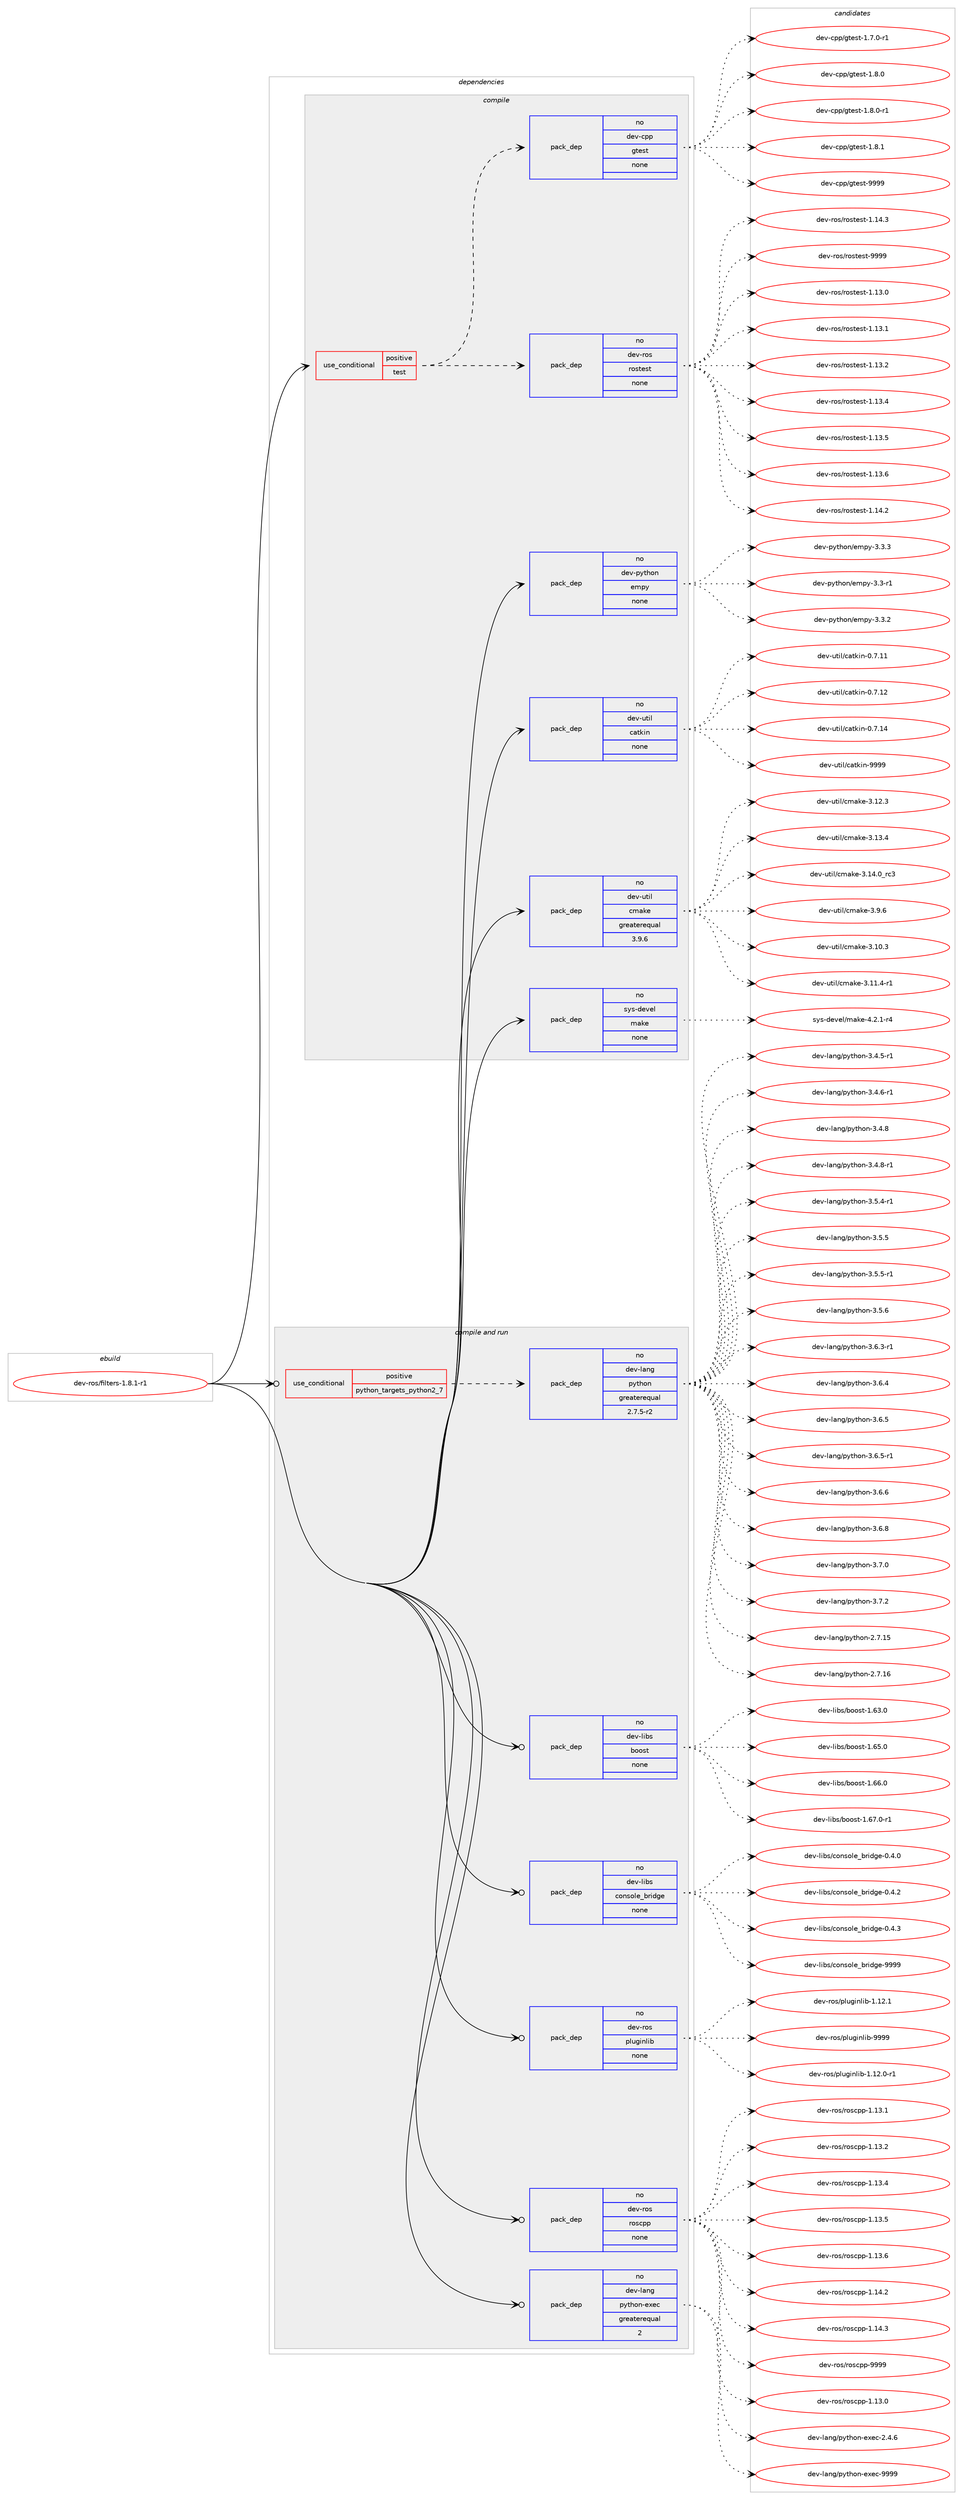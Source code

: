 digraph prolog {

# *************
# Graph options
# *************

newrank=true;
concentrate=true;
compound=true;
graph [rankdir=LR,fontname=Helvetica,fontsize=10,ranksep=1.5];#, ranksep=2.5, nodesep=0.2];
edge  [arrowhead=vee];
node  [fontname=Helvetica,fontsize=10];

# **********
# The ebuild
# **********

subgraph cluster_leftcol {
color=gray;
rank=same;
label=<<i>ebuild</i>>;
id [label="dev-ros/filters-1.8.1-r1", color=red, width=4, href="../dev-ros/filters-1.8.1-r1.svg"];
}

# ****************
# The dependencies
# ****************

subgraph cluster_midcol {
color=gray;
label=<<i>dependencies</i>>;
subgraph cluster_compile {
fillcolor="#eeeeee";
style=filled;
label=<<i>compile</i>>;
subgraph cond388379 {
dependency1455263 [label=<<TABLE BORDER="0" CELLBORDER="1" CELLSPACING="0" CELLPADDING="4"><TR><TD ROWSPAN="3" CELLPADDING="10">use_conditional</TD></TR><TR><TD>positive</TD></TR><TR><TD>test</TD></TR></TABLE>>, shape=none, color=red];
subgraph pack1043494 {
dependency1455264 [label=<<TABLE BORDER="0" CELLBORDER="1" CELLSPACING="0" CELLPADDING="4" WIDTH="220"><TR><TD ROWSPAN="6" CELLPADDING="30">pack_dep</TD></TR><TR><TD WIDTH="110">no</TD></TR><TR><TD>dev-ros</TD></TR><TR><TD>rostest</TD></TR><TR><TD>none</TD></TR><TR><TD></TD></TR></TABLE>>, shape=none, color=blue];
}
dependency1455263:e -> dependency1455264:w [weight=20,style="dashed",arrowhead="vee"];
subgraph pack1043495 {
dependency1455265 [label=<<TABLE BORDER="0" CELLBORDER="1" CELLSPACING="0" CELLPADDING="4" WIDTH="220"><TR><TD ROWSPAN="6" CELLPADDING="30">pack_dep</TD></TR><TR><TD WIDTH="110">no</TD></TR><TR><TD>dev-cpp</TD></TR><TR><TD>gtest</TD></TR><TR><TD>none</TD></TR><TR><TD></TD></TR></TABLE>>, shape=none, color=blue];
}
dependency1455263:e -> dependency1455265:w [weight=20,style="dashed",arrowhead="vee"];
}
id:e -> dependency1455263:w [weight=20,style="solid",arrowhead="vee"];
subgraph pack1043496 {
dependency1455266 [label=<<TABLE BORDER="0" CELLBORDER="1" CELLSPACING="0" CELLPADDING="4" WIDTH="220"><TR><TD ROWSPAN="6" CELLPADDING="30">pack_dep</TD></TR><TR><TD WIDTH="110">no</TD></TR><TR><TD>dev-python</TD></TR><TR><TD>empy</TD></TR><TR><TD>none</TD></TR><TR><TD></TD></TR></TABLE>>, shape=none, color=blue];
}
id:e -> dependency1455266:w [weight=20,style="solid",arrowhead="vee"];
subgraph pack1043497 {
dependency1455267 [label=<<TABLE BORDER="0" CELLBORDER="1" CELLSPACING="0" CELLPADDING="4" WIDTH="220"><TR><TD ROWSPAN="6" CELLPADDING="30">pack_dep</TD></TR><TR><TD WIDTH="110">no</TD></TR><TR><TD>dev-util</TD></TR><TR><TD>catkin</TD></TR><TR><TD>none</TD></TR><TR><TD></TD></TR></TABLE>>, shape=none, color=blue];
}
id:e -> dependency1455267:w [weight=20,style="solid",arrowhead="vee"];
subgraph pack1043498 {
dependency1455268 [label=<<TABLE BORDER="0" CELLBORDER="1" CELLSPACING="0" CELLPADDING="4" WIDTH="220"><TR><TD ROWSPAN="6" CELLPADDING="30">pack_dep</TD></TR><TR><TD WIDTH="110">no</TD></TR><TR><TD>dev-util</TD></TR><TR><TD>cmake</TD></TR><TR><TD>greaterequal</TD></TR><TR><TD>3.9.6</TD></TR></TABLE>>, shape=none, color=blue];
}
id:e -> dependency1455268:w [weight=20,style="solid",arrowhead="vee"];
subgraph pack1043499 {
dependency1455269 [label=<<TABLE BORDER="0" CELLBORDER="1" CELLSPACING="0" CELLPADDING="4" WIDTH="220"><TR><TD ROWSPAN="6" CELLPADDING="30">pack_dep</TD></TR><TR><TD WIDTH="110">no</TD></TR><TR><TD>sys-devel</TD></TR><TR><TD>make</TD></TR><TR><TD>none</TD></TR><TR><TD></TD></TR></TABLE>>, shape=none, color=blue];
}
id:e -> dependency1455269:w [weight=20,style="solid",arrowhead="vee"];
}
subgraph cluster_compileandrun {
fillcolor="#eeeeee";
style=filled;
label=<<i>compile and run</i>>;
subgraph cond388380 {
dependency1455270 [label=<<TABLE BORDER="0" CELLBORDER="1" CELLSPACING="0" CELLPADDING="4"><TR><TD ROWSPAN="3" CELLPADDING="10">use_conditional</TD></TR><TR><TD>positive</TD></TR><TR><TD>python_targets_python2_7</TD></TR></TABLE>>, shape=none, color=red];
subgraph pack1043500 {
dependency1455271 [label=<<TABLE BORDER="0" CELLBORDER="1" CELLSPACING="0" CELLPADDING="4" WIDTH="220"><TR><TD ROWSPAN="6" CELLPADDING="30">pack_dep</TD></TR><TR><TD WIDTH="110">no</TD></TR><TR><TD>dev-lang</TD></TR><TR><TD>python</TD></TR><TR><TD>greaterequal</TD></TR><TR><TD>2.7.5-r2</TD></TR></TABLE>>, shape=none, color=blue];
}
dependency1455270:e -> dependency1455271:w [weight=20,style="dashed",arrowhead="vee"];
}
id:e -> dependency1455270:w [weight=20,style="solid",arrowhead="odotvee"];
subgraph pack1043501 {
dependency1455272 [label=<<TABLE BORDER="0" CELLBORDER="1" CELLSPACING="0" CELLPADDING="4" WIDTH="220"><TR><TD ROWSPAN="6" CELLPADDING="30">pack_dep</TD></TR><TR><TD WIDTH="110">no</TD></TR><TR><TD>dev-lang</TD></TR><TR><TD>python-exec</TD></TR><TR><TD>greaterequal</TD></TR><TR><TD>2</TD></TR></TABLE>>, shape=none, color=blue];
}
id:e -> dependency1455272:w [weight=20,style="solid",arrowhead="odotvee"];
subgraph pack1043502 {
dependency1455273 [label=<<TABLE BORDER="0" CELLBORDER="1" CELLSPACING="0" CELLPADDING="4" WIDTH="220"><TR><TD ROWSPAN="6" CELLPADDING="30">pack_dep</TD></TR><TR><TD WIDTH="110">no</TD></TR><TR><TD>dev-libs</TD></TR><TR><TD>boost</TD></TR><TR><TD>none</TD></TR><TR><TD></TD></TR></TABLE>>, shape=none, color=blue];
}
id:e -> dependency1455273:w [weight=20,style="solid",arrowhead="odotvee"];
subgraph pack1043503 {
dependency1455274 [label=<<TABLE BORDER="0" CELLBORDER="1" CELLSPACING="0" CELLPADDING="4" WIDTH="220"><TR><TD ROWSPAN="6" CELLPADDING="30">pack_dep</TD></TR><TR><TD WIDTH="110">no</TD></TR><TR><TD>dev-libs</TD></TR><TR><TD>console_bridge</TD></TR><TR><TD>none</TD></TR><TR><TD></TD></TR></TABLE>>, shape=none, color=blue];
}
id:e -> dependency1455274:w [weight=20,style="solid",arrowhead="odotvee"];
subgraph pack1043504 {
dependency1455275 [label=<<TABLE BORDER="0" CELLBORDER="1" CELLSPACING="0" CELLPADDING="4" WIDTH="220"><TR><TD ROWSPAN="6" CELLPADDING="30">pack_dep</TD></TR><TR><TD WIDTH="110">no</TD></TR><TR><TD>dev-ros</TD></TR><TR><TD>pluginlib</TD></TR><TR><TD>none</TD></TR><TR><TD></TD></TR></TABLE>>, shape=none, color=blue];
}
id:e -> dependency1455275:w [weight=20,style="solid",arrowhead="odotvee"];
subgraph pack1043505 {
dependency1455276 [label=<<TABLE BORDER="0" CELLBORDER="1" CELLSPACING="0" CELLPADDING="4" WIDTH="220"><TR><TD ROWSPAN="6" CELLPADDING="30">pack_dep</TD></TR><TR><TD WIDTH="110">no</TD></TR><TR><TD>dev-ros</TD></TR><TR><TD>roscpp</TD></TR><TR><TD>none</TD></TR><TR><TD></TD></TR></TABLE>>, shape=none, color=blue];
}
id:e -> dependency1455276:w [weight=20,style="solid",arrowhead="odotvee"];
}
subgraph cluster_run {
fillcolor="#eeeeee";
style=filled;
label=<<i>run</i>>;
}
}

# **************
# The candidates
# **************

subgraph cluster_choices {
rank=same;
color=gray;
label=<<i>candidates</i>>;

subgraph choice1043494 {
color=black;
nodesep=1;
choice100101118451141111154711411111511610111511645494649514648 [label="dev-ros/rostest-1.13.0", color=red, width=4,href="../dev-ros/rostest-1.13.0.svg"];
choice100101118451141111154711411111511610111511645494649514649 [label="dev-ros/rostest-1.13.1", color=red, width=4,href="../dev-ros/rostest-1.13.1.svg"];
choice100101118451141111154711411111511610111511645494649514650 [label="dev-ros/rostest-1.13.2", color=red, width=4,href="../dev-ros/rostest-1.13.2.svg"];
choice100101118451141111154711411111511610111511645494649514652 [label="dev-ros/rostest-1.13.4", color=red, width=4,href="../dev-ros/rostest-1.13.4.svg"];
choice100101118451141111154711411111511610111511645494649514653 [label="dev-ros/rostest-1.13.5", color=red, width=4,href="../dev-ros/rostest-1.13.5.svg"];
choice100101118451141111154711411111511610111511645494649514654 [label="dev-ros/rostest-1.13.6", color=red, width=4,href="../dev-ros/rostest-1.13.6.svg"];
choice100101118451141111154711411111511610111511645494649524650 [label="dev-ros/rostest-1.14.2", color=red, width=4,href="../dev-ros/rostest-1.14.2.svg"];
choice100101118451141111154711411111511610111511645494649524651 [label="dev-ros/rostest-1.14.3", color=red, width=4,href="../dev-ros/rostest-1.14.3.svg"];
choice10010111845114111115471141111151161011151164557575757 [label="dev-ros/rostest-9999", color=red, width=4,href="../dev-ros/rostest-9999.svg"];
dependency1455264:e -> choice100101118451141111154711411111511610111511645494649514648:w [style=dotted,weight="100"];
dependency1455264:e -> choice100101118451141111154711411111511610111511645494649514649:w [style=dotted,weight="100"];
dependency1455264:e -> choice100101118451141111154711411111511610111511645494649514650:w [style=dotted,weight="100"];
dependency1455264:e -> choice100101118451141111154711411111511610111511645494649514652:w [style=dotted,weight="100"];
dependency1455264:e -> choice100101118451141111154711411111511610111511645494649514653:w [style=dotted,weight="100"];
dependency1455264:e -> choice100101118451141111154711411111511610111511645494649514654:w [style=dotted,weight="100"];
dependency1455264:e -> choice100101118451141111154711411111511610111511645494649524650:w [style=dotted,weight="100"];
dependency1455264:e -> choice100101118451141111154711411111511610111511645494649524651:w [style=dotted,weight="100"];
dependency1455264:e -> choice10010111845114111115471141111151161011151164557575757:w [style=dotted,weight="100"];
}
subgraph choice1043495 {
color=black;
nodesep=1;
choice1001011184599112112471031161011151164549465546484511449 [label="dev-cpp/gtest-1.7.0-r1", color=red, width=4,href="../dev-cpp/gtest-1.7.0-r1.svg"];
choice100101118459911211247103116101115116454946564648 [label="dev-cpp/gtest-1.8.0", color=red, width=4,href="../dev-cpp/gtest-1.8.0.svg"];
choice1001011184599112112471031161011151164549465646484511449 [label="dev-cpp/gtest-1.8.0-r1", color=red, width=4,href="../dev-cpp/gtest-1.8.0-r1.svg"];
choice100101118459911211247103116101115116454946564649 [label="dev-cpp/gtest-1.8.1", color=red, width=4,href="../dev-cpp/gtest-1.8.1.svg"];
choice1001011184599112112471031161011151164557575757 [label="dev-cpp/gtest-9999", color=red, width=4,href="../dev-cpp/gtest-9999.svg"];
dependency1455265:e -> choice1001011184599112112471031161011151164549465546484511449:w [style=dotted,weight="100"];
dependency1455265:e -> choice100101118459911211247103116101115116454946564648:w [style=dotted,weight="100"];
dependency1455265:e -> choice1001011184599112112471031161011151164549465646484511449:w [style=dotted,weight="100"];
dependency1455265:e -> choice100101118459911211247103116101115116454946564649:w [style=dotted,weight="100"];
dependency1455265:e -> choice1001011184599112112471031161011151164557575757:w [style=dotted,weight="100"];
}
subgraph choice1043496 {
color=black;
nodesep=1;
choice1001011184511212111610411111047101109112121455146514511449 [label="dev-python/empy-3.3-r1", color=red, width=4,href="../dev-python/empy-3.3-r1.svg"];
choice1001011184511212111610411111047101109112121455146514650 [label="dev-python/empy-3.3.2", color=red, width=4,href="../dev-python/empy-3.3.2.svg"];
choice1001011184511212111610411111047101109112121455146514651 [label="dev-python/empy-3.3.3", color=red, width=4,href="../dev-python/empy-3.3.3.svg"];
dependency1455266:e -> choice1001011184511212111610411111047101109112121455146514511449:w [style=dotted,weight="100"];
dependency1455266:e -> choice1001011184511212111610411111047101109112121455146514650:w [style=dotted,weight="100"];
dependency1455266:e -> choice1001011184511212111610411111047101109112121455146514651:w [style=dotted,weight="100"];
}
subgraph choice1043497 {
color=black;
nodesep=1;
choice1001011184511711610510847999711610710511045484655464949 [label="dev-util/catkin-0.7.11", color=red, width=4,href="../dev-util/catkin-0.7.11.svg"];
choice1001011184511711610510847999711610710511045484655464950 [label="dev-util/catkin-0.7.12", color=red, width=4,href="../dev-util/catkin-0.7.12.svg"];
choice1001011184511711610510847999711610710511045484655464952 [label="dev-util/catkin-0.7.14", color=red, width=4,href="../dev-util/catkin-0.7.14.svg"];
choice100101118451171161051084799971161071051104557575757 [label="dev-util/catkin-9999", color=red, width=4,href="../dev-util/catkin-9999.svg"];
dependency1455267:e -> choice1001011184511711610510847999711610710511045484655464949:w [style=dotted,weight="100"];
dependency1455267:e -> choice1001011184511711610510847999711610710511045484655464950:w [style=dotted,weight="100"];
dependency1455267:e -> choice1001011184511711610510847999711610710511045484655464952:w [style=dotted,weight="100"];
dependency1455267:e -> choice100101118451171161051084799971161071051104557575757:w [style=dotted,weight="100"];
}
subgraph choice1043498 {
color=black;
nodesep=1;
choice1001011184511711610510847991099710710145514649484651 [label="dev-util/cmake-3.10.3", color=red, width=4,href="../dev-util/cmake-3.10.3.svg"];
choice10010111845117116105108479910997107101455146494946524511449 [label="dev-util/cmake-3.11.4-r1", color=red, width=4,href="../dev-util/cmake-3.11.4-r1.svg"];
choice1001011184511711610510847991099710710145514649504651 [label="dev-util/cmake-3.12.3", color=red, width=4,href="../dev-util/cmake-3.12.3.svg"];
choice1001011184511711610510847991099710710145514649514652 [label="dev-util/cmake-3.13.4", color=red, width=4,href="../dev-util/cmake-3.13.4.svg"];
choice1001011184511711610510847991099710710145514649524648951149951 [label="dev-util/cmake-3.14.0_rc3", color=red, width=4,href="../dev-util/cmake-3.14.0_rc3.svg"];
choice10010111845117116105108479910997107101455146574654 [label="dev-util/cmake-3.9.6", color=red, width=4,href="../dev-util/cmake-3.9.6.svg"];
dependency1455268:e -> choice1001011184511711610510847991099710710145514649484651:w [style=dotted,weight="100"];
dependency1455268:e -> choice10010111845117116105108479910997107101455146494946524511449:w [style=dotted,weight="100"];
dependency1455268:e -> choice1001011184511711610510847991099710710145514649504651:w [style=dotted,weight="100"];
dependency1455268:e -> choice1001011184511711610510847991099710710145514649514652:w [style=dotted,weight="100"];
dependency1455268:e -> choice1001011184511711610510847991099710710145514649524648951149951:w [style=dotted,weight="100"];
dependency1455268:e -> choice10010111845117116105108479910997107101455146574654:w [style=dotted,weight="100"];
}
subgraph choice1043499 {
color=black;
nodesep=1;
choice1151211154510010111810110847109971071014552465046494511452 [label="sys-devel/make-4.2.1-r4", color=red, width=4,href="../sys-devel/make-4.2.1-r4.svg"];
dependency1455269:e -> choice1151211154510010111810110847109971071014552465046494511452:w [style=dotted,weight="100"];
}
subgraph choice1043500 {
color=black;
nodesep=1;
choice10010111845108971101034711212111610411111045504655464953 [label="dev-lang/python-2.7.15", color=red, width=4,href="../dev-lang/python-2.7.15.svg"];
choice10010111845108971101034711212111610411111045504655464954 [label="dev-lang/python-2.7.16", color=red, width=4,href="../dev-lang/python-2.7.16.svg"];
choice1001011184510897110103471121211161041111104551465246534511449 [label="dev-lang/python-3.4.5-r1", color=red, width=4,href="../dev-lang/python-3.4.5-r1.svg"];
choice1001011184510897110103471121211161041111104551465246544511449 [label="dev-lang/python-3.4.6-r1", color=red, width=4,href="../dev-lang/python-3.4.6-r1.svg"];
choice100101118451089711010347112121116104111110455146524656 [label="dev-lang/python-3.4.8", color=red, width=4,href="../dev-lang/python-3.4.8.svg"];
choice1001011184510897110103471121211161041111104551465246564511449 [label="dev-lang/python-3.4.8-r1", color=red, width=4,href="../dev-lang/python-3.4.8-r1.svg"];
choice1001011184510897110103471121211161041111104551465346524511449 [label="dev-lang/python-3.5.4-r1", color=red, width=4,href="../dev-lang/python-3.5.4-r1.svg"];
choice100101118451089711010347112121116104111110455146534653 [label="dev-lang/python-3.5.5", color=red, width=4,href="../dev-lang/python-3.5.5.svg"];
choice1001011184510897110103471121211161041111104551465346534511449 [label="dev-lang/python-3.5.5-r1", color=red, width=4,href="../dev-lang/python-3.5.5-r1.svg"];
choice100101118451089711010347112121116104111110455146534654 [label="dev-lang/python-3.5.6", color=red, width=4,href="../dev-lang/python-3.5.6.svg"];
choice1001011184510897110103471121211161041111104551465446514511449 [label="dev-lang/python-3.6.3-r1", color=red, width=4,href="../dev-lang/python-3.6.3-r1.svg"];
choice100101118451089711010347112121116104111110455146544652 [label="dev-lang/python-3.6.4", color=red, width=4,href="../dev-lang/python-3.6.4.svg"];
choice100101118451089711010347112121116104111110455146544653 [label="dev-lang/python-3.6.5", color=red, width=4,href="../dev-lang/python-3.6.5.svg"];
choice1001011184510897110103471121211161041111104551465446534511449 [label="dev-lang/python-3.6.5-r1", color=red, width=4,href="../dev-lang/python-3.6.5-r1.svg"];
choice100101118451089711010347112121116104111110455146544654 [label="dev-lang/python-3.6.6", color=red, width=4,href="../dev-lang/python-3.6.6.svg"];
choice100101118451089711010347112121116104111110455146544656 [label="dev-lang/python-3.6.8", color=red, width=4,href="../dev-lang/python-3.6.8.svg"];
choice100101118451089711010347112121116104111110455146554648 [label="dev-lang/python-3.7.0", color=red, width=4,href="../dev-lang/python-3.7.0.svg"];
choice100101118451089711010347112121116104111110455146554650 [label="dev-lang/python-3.7.2", color=red, width=4,href="../dev-lang/python-3.7.2.svg"];
dependency1455271:e -> choice10010111845108971101034711212111610411111045504655464953:w [style=dotted,weight="100"];
dependency1455271:e -> choice10010111845108971101034711212111610411111045504655464954:w [style=dotted,weight="100"];
dependency1455271:e -> choice1001011184510897110103471121211161041111104551465246534511449:w [style=dotted,weight="100"];
dependency1455271:e -> choice1001011184510897110103471121211161041111104551465246544511449:w [style=dotted,weight="100"];
dependency1455271:e -> choice100101118451089711010347112121116104111110455146524656:w [style=dotted,weight="100"];
dependency1455271:e -> choice1001011184510897110103471121211161041111104551465246564511449:w [style=dotted,weight="100"];
dependency1455271:e -> choice1001011184510897110103471121211161041111104551465346524511449:w [style=dotted,weight="100"];
dependency1455271:e -> choice100101118451089711010347112121116104111110455146534653:w [style=dotted,weight="100"];
dependency1455271:e -> choice1001011184510897110103471121211161041111104551465346534511449:w [style=dotted,weight="100"];
dependency1455271:e -> choice100101118451089711010347112121116104111110455146534654:w [style=dotted,weight="100"];
dependency1455271:e -> choice1001011184510897110103471121211161041111104551465446514511449:w [style=dotted,weight="100"];
dependency1455271:e -> choice100101118451089711010347112121116104111110455146544652:w [style=dotted,weight="100"];
dependency1455271:e -> choice100101118451089711010347112121116104111110455146544653:w [style=dotted,weight="100"];
dependency1455271:e -> choice1001011184510897110103471121211161041111104551465446534511449:w [style=dotted,weight="100"];
dependency1455271:e -> choice100101118451089711010347112121116104111110455146544654:w [style=dotted,weight="100"];
dependency1455271:e -> choice100101118451089711010347112121116104111110455146544656:w [style=dotted,weight="100"];
dependency1455271:e -> choice100101118451089711010347112121116104111110455146554648:w [style=dotted,weight="100"];
dependency1455271:e -> choice100101118451089711010347112121116104111110455146554650:w [style=dotted,weight="100"];
}
subgraph choice1043501 {
color=black;
nodesep=1;
choice1001011184510897110103471121211161041111104510112010199455046524654 [label="dev-lang/python-exec-2.4.6", color=red, width=4,href="../dev-lang/python-exec-2.4.6.svg"];
choice10010111845108971101034711212111610411111045101120101994557575757 [label="dev-lang/python-exec-9999", color=red, width=4,href="../dev-lang/python-exec-9999.svg"];
dependency1455272:e -> choice1001011184510897110103471121211161041111104510112010199455046524654:w [style=dotted,weight="100"];
dependency1455272:e -> choice10010111845108971101034711212111610411111045101120101994557575757:w [style=dotted,weight="100"];
}
subgraph choice1043502 {
color=black;
nodesep=1;
choice1001011184510810598115479811111111511645494654514648 [label="dev-libs/boost-1.63.0", color=red, width=4,href="../dev-libs/boost-1.63.0.svg"];
choice1001011184510810598115479811111111511645494654534648 [label="dev-libs/boost-1.65.0", color=red, width=4,href="../dev-libs/boost-1.65.0.svg"];
choice1001011184510810598115479811111111511645494654544648 [label="dev-libs/boost-1.66.0", color=red, width=4,href="../dev-libs/boost-1.66.0.svg"];
choice10010111845108105981154798111111115116454946545546484511449 [label="dev-libs/boost-1.67.0-r1", color=red, width=4,href="../dev-libs/boost-1.67.0-r1.svg"];
dependency1455273:e -> choice1001011184510810598115479811111111511645494654514648:w [style=dotted,weight="100"];
dependency1455273:e -> choice1001011184510810598115479811111111511645494654534648:w [style=dotted,weight="100"];
dependency1455273:e -> choice1001011184510810598115479811111111511645494654544648:w [style=dotted,weight="100"];
dependency1455273:e -> choice10010111845108105981154798111111115116454946545546484511449:w [style=dotted,weight="100"];
}
subgraph choice1043503 {
color=black;
nodesep=1;
choice100101118451081059811547991111101151111081019598114105100103101454846524648 [label="dev-libs/console_bridge-0.4.0", color=red, width=4,href="../dev-libs/console_bridge-0.4.0.svg"];
choice100101118451081059811547991111101151111081019598114105100103101454846524650 [label="dev-libs/console_bridge-0.4.2", color=red, width=4,href="../dev-libs/console_bridge-0.4.2.svg"];
choice100101118451081059811547991111101151111081019598114105100103101454846524651 [label="dev-libs/console_bridge-0.4.3", color=red, width=4,href="../dev-libs/console_bridge-0.4.3.svg"];
choice1001011184510810598115479911111011511110810195981141051001031014557575757 [label="dev-libs/console_bridge-9999", color=red, width=4,href="../dev-libs/console_bridge-9999.svg"];
dependency1455274:e -> choice100101118451081059811547991111101151111081019598114105100103101454846524648:w [style=dotted,weight="100"];
dependency1455274:e -> choice100101118451081059811547991111101151111081019598114105100103101454846524650:w [style=dotted,weight="100"];
dependency1455274:e -> choice100101118451081059811547991111101151111081019598114105100103101454846524651:w [style=dotted,weight="100"];
dependency1455274:e -> choice1001011184510810598115479911111011511110810195981141051001031014557575757:w [style=dotted,weight="100"];
}
subgraph choice1043504 {
color=black;
nodesep=1;
choice100101118451141111154711210811710310511010810598454946495046484511449 [label="dev-ros/pluginlib-1.12.0-r1", color=red, width=4,href="../dev-ros/pluginlib-1.12.0-r1.svg"];
choice10010111845114111115471121081171031051101081059845494649504649 [label="dev-ros/pluginlib-1.12.1", color=red, width=4,href="../dev-ros/pluginlib-1.12.1.svg"];
choice1001011184511411111547112108117103105110108105984557575757 [label="dev-ros/pluginlib-9999", color=red, width=4,href="../dev-ros/pluginlib-9999.svg"];
dependency1455275:e -> choice100101118451141111154711210811710310511010810598454946495046484511449:w [style=dotted,weight="100"];
dependency1455275:e -> choice10010111845114111115471121081171031051101081059845494649504649:w [style=dotted,weight="100"];
dependency1455275:e -> choice1001011184511411111547112108117103105110108105984557575757:w [style=dotted,weight="100"];
}
subgraph choice1043505 {
color=black;
nodesep=1;
choice10010111845114111115471141111159911211245494649514648 [label="dev-ros/roscpp-1.13.0", color=red, width=4,href="../dev-ros/roscpp-1.13.0.svg"];
choice10010111845114111115471141111159911211245494649514649 [label="dev-ros/roscpp-1.13.1", color=red, width=4,href="../dev-ros/roscpp-1.13.1.svg"];
choice10010111845114111115471141111159911211245494649514650 [label="dev-ros/roscpp-1.13.2", color=red, width=4,href="../dev-ros/roscpp-1.13.2.svg"];
choice10010111845114111115471141111159911211245494649514652 [label="dev-ros/roscpp-1.13.4", color=red, width=4,href="../dev-ros/roscpp-1.13.4.svg"];
choice10010111845114111115471141111159911211245494649514653 [label="dev-ros/roscpp-1.13.5", color=red, width=4,href="../dev-ros/roscpp-1.13.5.svg"];
choice10010111845114111115471141111159911211245494649514654 [label="dev-ros/roscpp-1.13.6", color=red, width=4,href="../dev-ros/roscpp-1.13.6.svg"];
choice10010111845114111115471141111159911211245494649524650 [label="dev-ros/roscpp-1.14.2", color=red, width=4,href="../dev-ros/roscpp-1.14.2.svg"];
choice10010111845114111115471141111159911211245494649524651 [label="dev-ros/roscpp-1.14.3", color=red, width=4,href="../dev-ros/roscpp-1.14.3.svg"];
choice1001011184511411111547114111115991121124557575757 [label="dev-ros/roscpp-9999", color=red, width=4,href="../dev-ros/roscpp-9999.svg"];
dependency1455276:e -> choice10010111845114111115471141111159911211245494649514648:w [style=dotted,weight="100"];
dependency1455276:e -> choice10010111845114111115471141111159911211245494649514649:w [style=dotted,weight="100"];
dependency1455276:e -> choice10010111845114111115471141111159911211245494649514650:w [style=dotted,weight="100"];
dependency1455276:e -> choice10010111845114111115471141111159911211245494649514652:w [style=dotted,weight="100"];
dependency1455276:e -> choice10010111845114111115471141111159911211245494649514653:w [style=dotted,weight="100"];
dependency1455276:e -> choice10010111845114111115471141111159911211245494649514654:w [style=dotted,weight="100"];
dependency1455276:e -> choice10010111845114111115471141111159911211245494649524650:w [style=dotted,weight="100"];
dependency1455276:e -> choice10010111845114111115471141111159911211245494649524651:w [style=dotted,weight="100"];
dependency1455276:e -> choice1001011184511411111547114111115991121124557575757:w [style=dotted,weight="100"];
}
}

}
